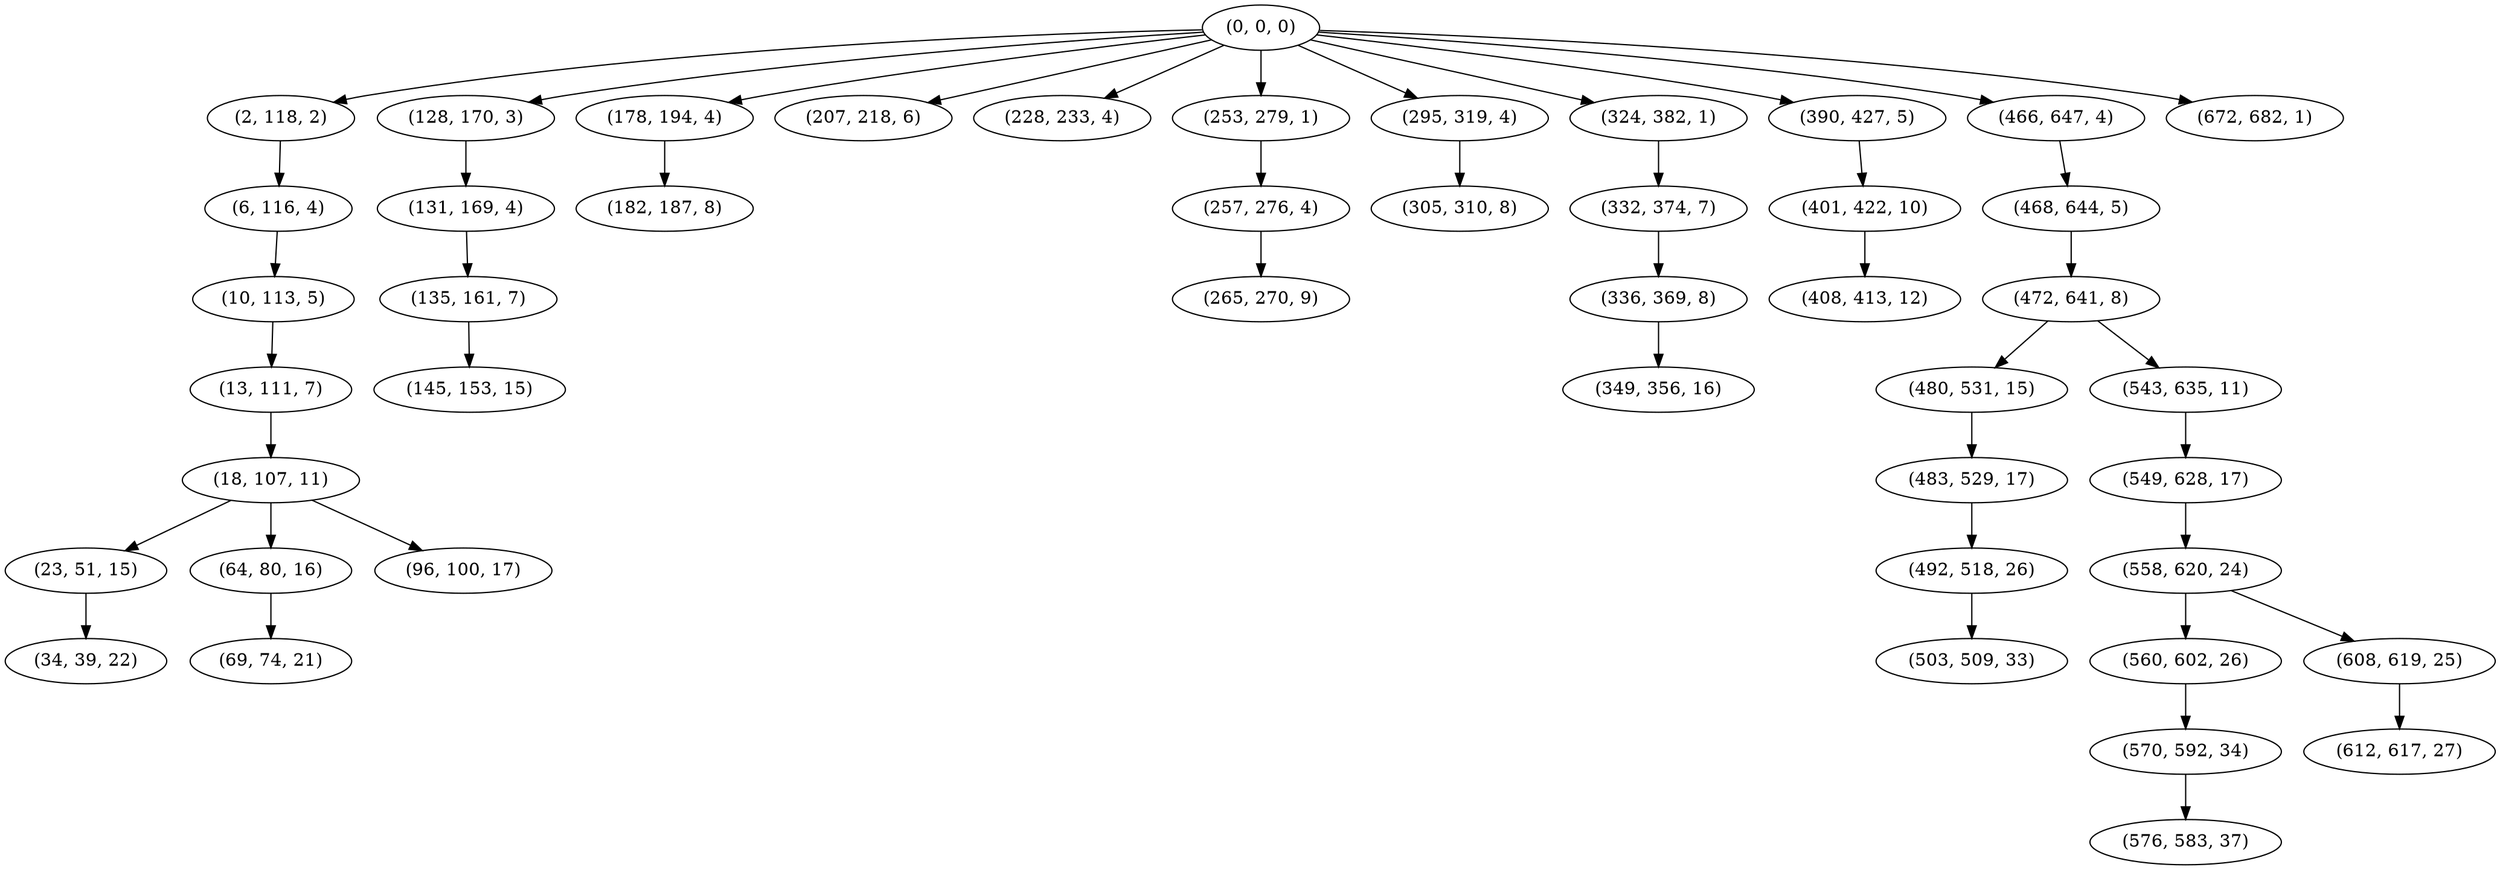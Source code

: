 digraph tree {
    "(0, 0, 0)";
    "(2, 118, 2)";
    "(6, 116, 4)";
    "(10, 113, 5)";
    "(13, 111, 7)";
    "(18, 107, 11)";
    "(23, 51, 15)";
    "(34, 39, 22)";
    "(64, 80, 16)";
    "(69, 74, 21)";
    "(96, 100, 17)";
    "(128, 170, 3)";
    "(131, 169, 4)";
    "(135, 161, 7)";
    "(145, 153, 15)";
    "(178, 194, 4)";
    "(182, 187, 8)";
    "(207, 218, 6)";
    "(228, 233, 4)";
    "(253, 279, 1)";
    "(257, 276, 4)";
    "(265, 270, 9)";
    "(295, 319, 4)";
    "(305, 310, 8)";
    "(324, 382, 1)";
    "(332, 374, 7)";
    "(336, 369, 8)";
    "(349, 356, 16)";
    "(390, 427, 5)";
    "(401, 422, 10)";
    "(408, 413, 12)";
    "(466, 647, 4)";
    "(468, 644, 5)";
    "(472, 641, 8)";
    "(480, 531, 15)";
    "(483, 529, 17)";
    "(492, 518, 26)";
    "(503, 509, 33)";
    "(543, 635, 11)";
    "(549, 628, 17)";
    "(558, 620, 24)";
    "(560, 602, 26)";
    "(570, 592, 34)";
    "(576, 583, 37)";
    "(608, 619, 25)";
    "(612, 617, 27)";
    "(672, 682, 1)";
    "(0, 0, 0)" -> "(2, 118, 2)";
    "(0, 0, 0)" -> "(128, 170, 3)";
    "(0, 0, 0)" -> "(178, 194, 4)";
    "(0, 0, 0)" -> "(207, 218, 6)";
    "(0, 0, 0)" -> "(228, 233, 4)";
    "(0, 0, 0)" -> "(253, 279, 1)";
    "(0, 0, 0)" -> "(295, 319, 4)";
    "(0, 0, 0)" -> "(324, 382, 1)";
    "(0, 0, 0)" -> "(390, 427, 5)";
    "(0, 0, 0)" -> "(466, 647, 4)";
    "(0, 0, 0)" -> "(672, 682, 1)";
    "(2, 118, 2)" -> "(6, 116, 4)";
    "(6, 116, 4)" -> "(10, 113, 5)";
    "(10, 113, 5)" -> "(13, 111, 7)";
    "(13, 111, 7)" -> "(18, 107, 11)";
    "(18, 107, 11)" -> "(23, 51, 15)";
    "(18, 107, 11)" -> "(64, 80, 16)";
    "(18, 107, 11)" -> "(96, 100, 17)";
    "(23, 51, 15)" -> "(34, 39, 22)";
    "(64, 80, 16)" -> "(69, 74, 21)";
    "(128, 170, 3)" -> "(131, 169, 4)";
    "(131, 169, 4)" -> "(135, 161, 7)";
    "(135, 161, 7)" -> "(145, 153, 15)";
    "(178, 194, 4)" -> "(182, 187, 8)";
    "(253, 279, 1)" -> "(257, 276, 4)";
    "(257, 276, 4)" -> "(265, 270, 9)";
    "(295, 319, 4)" -> "(305, 310, 8)";
    "(324, 382, 1)" -> "(332, 374, 7)";
    "(332, 374, 7)" -> "(336, 369, 8)";
    "(336, 369, 8)" -> "(349, 356, 16)";
    "(390, 427, 5)" -> "(401, 422, 10)";
    "(401, 422, 10)" -> "(408, 413, 12)";
    "(466, 647, 4)" -> "(468, 644, 5)";
    "(468, 644, 5)" -> "(472, 641, 8)";
    "(472, 641, 8)" -> "(480, 531, 15)";
    "(472, 641, 8)" -> "(543, 635, 11)";
    "(480, 531, 15)" -> "(483, 529, 17)";
    "(483, 529, 17)" -> "(492, 518, 26)";
    "(492, 518, 26)" -> "(503, 509, 33)";
    "(543, 635, 11)" -> "(549, 628, 17)";
    "(549, 628, 17)" -> "(558, 620, 24)";
    "(558, 620, 24)" -> "(560, 602, 26)";
    "(558, 620, 24)" -> "(608, 619, 25)";
    "(560, 602, 26)" -> "(570, 592, 34)";
    "(570, 592, 34)" -> "(576, 583, 37)";
    "(608, 619, 25)" -> "(612, 617, 27)";
}
